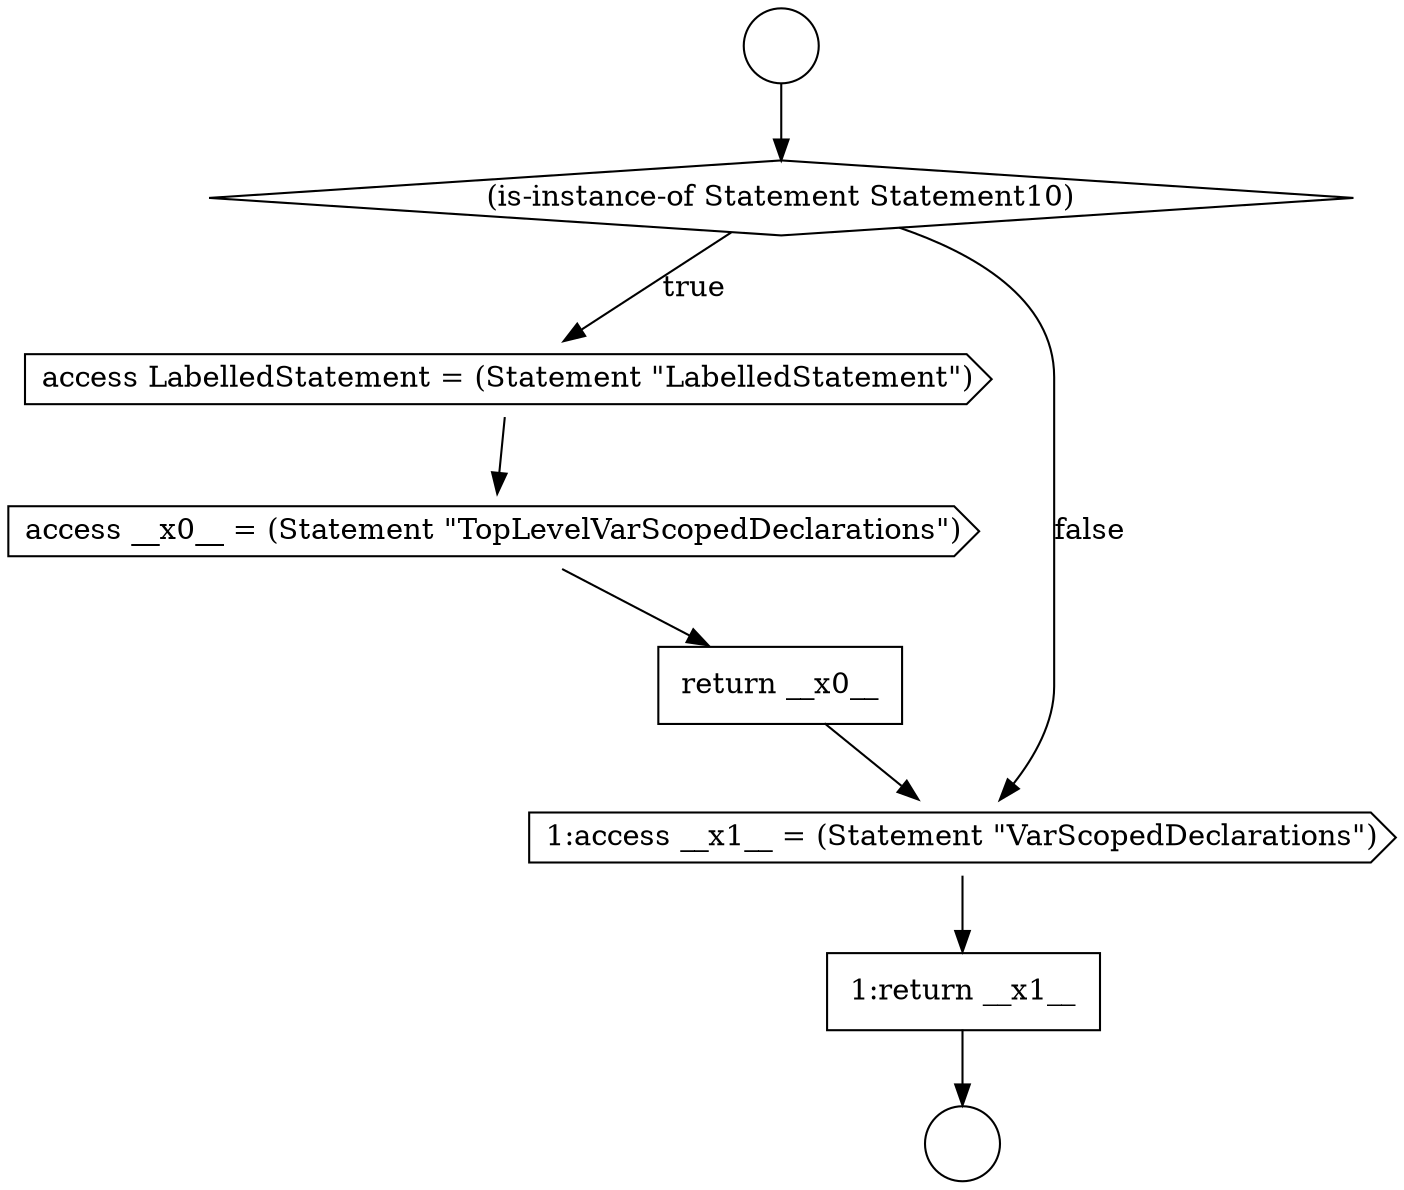 digraph {
  node7390 [shape=none, margin=0, label=<<font color="black">
    <table border="0" cellborder="1" cellspacing="0" cellpadding="10">
      <tr><td align="left">return __x0__</td></tr>
    </table>
  </font>> color="black" fillcolor="white" style=filled]
  node7386 [shape=circle label=" " color="black" fillcolor="white" style=filled]
  node7389 [shape=cds, label=<<font color="black">access __x0__ = (Statement &quot;TopLevelVarScopedDeclarations&quot;)</font>> color="black" fillcolor="white" style=filled]
  node7385 [shape=circle label=" " color="black" fillcolor="white" style=filled]
  node7388 [shape=cds, label=<<font color="black">access LabelledStatement = (Statement &quot;LabelledStatement&quot;)</font>> color="black" fillcolor="white" style=filled]
  node7391 [shape=cds, label=<<font color="black">1:access __x1__ = (Statement &quot;VarScopedDeclarations&quot;)</font>> color="black" fillcolor="white" style=filled]
  node7387 [shape=diamond, label=<<font color="black">(is-instance-of Statement Statement10)</font>> color="black" fillcolor="white" style=filled]
  node7392 [shape=none, margin=0, label=<<font color="black">
    <table border="0" cellborder="1" cellspacing="0" cellpadding="10">
      <tr><td align="left">1:return __x1__</td></tr>
    </table>
  </font>> color="black" fillcolor="white" style=filled]
  node7389 -> node7390 [ color="black"]
  node7385 -> node7387 [ color="black"]
  node7387 -> node7388 [label=<<font color="black">true</font>> color="black"]
  node7387 -> node7391 [label=<<font color="black">false</font>> color="black"]
  node7392 -> node7386 [ color="black"]
  node7388 -> node7389 [ color="black"]
  node7391 -> node7392 [ color="black"]
  node7390 -> node7391 [ color="black"]
}
